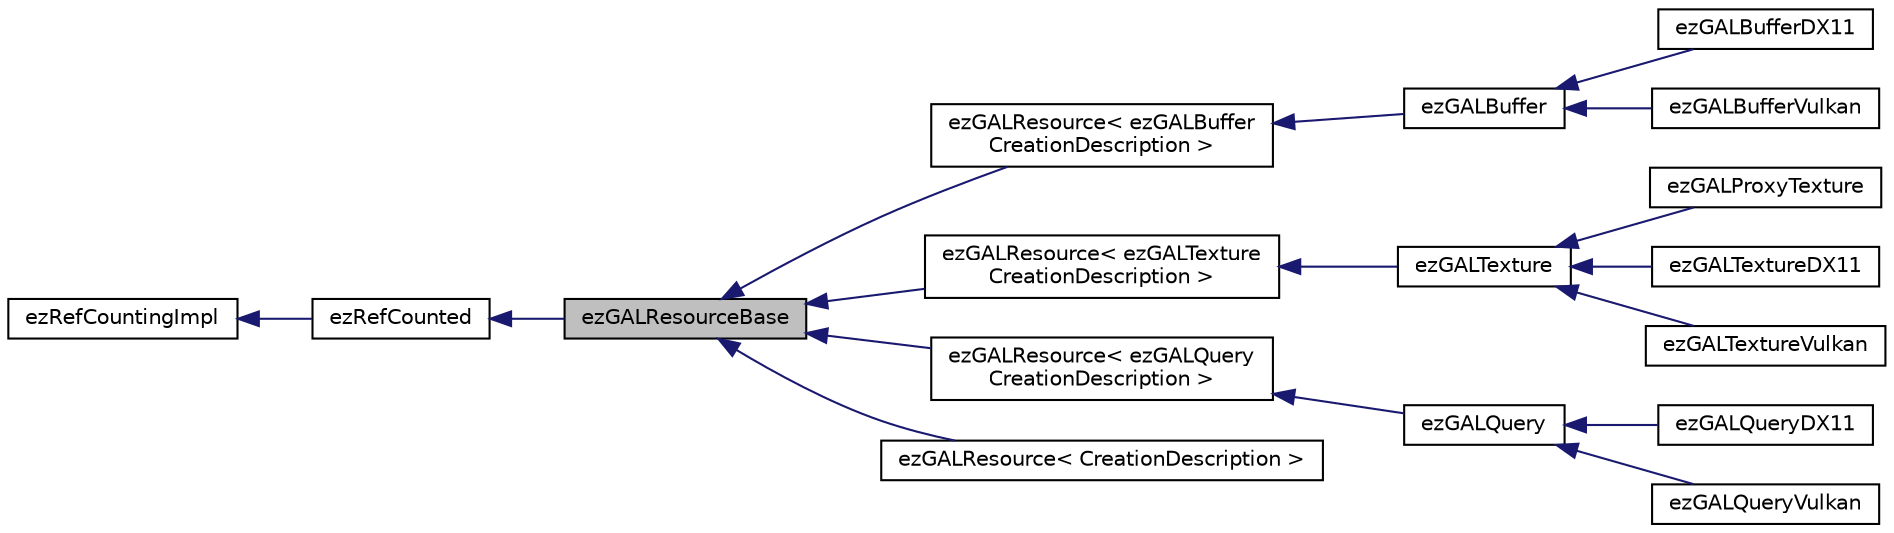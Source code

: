 digraph "ezGALResourceBase"
{
 // LATEX_PDF_SIZE
  edge [fontname="Helvetica",fontsize="10",labelfontname="Helvetica",labelfontsize="10"];
  node [fontname="Helvetica",fontsize="10",shape=record];
  rankdir="LR";
  Node1 [label="ezGALResourceBase",height=0.2,width=0.4,color="black", fillcolor="grey75", style="filled", fontcolor="black",tooltip=" "];
  Node2 -> Node1 [dir="back",color="midnightblue",fontsize="10",style="solid",fontname="Helvetica"];
  Node2 [label="ezRefCounted",height=0.2,width=0.4,color="black", fillcolor="white", style="filled",URL="$d2/d70/classez_ref_counted.htm",tooltip="Base class for reference counted objects."];
  Node3 -> Node2 [dir="back",color="midnightblue",fontsize="10",style="solid",fontname="Helvetica"];
  Node3 [label="ezRefCountingImpl",height=0.2,width=0.4,color="black", fillcolor="white", style="filled",URL="$d9/d13/classez_ref_counting_impl.htm",tooltip=" "];
  Node1 -> Node4 [dir="back",color="midnightblue",fontsize="10",style="solid",fontname="Helvetica"];
  Node4 [label="ezGALResource\< ezGALBuffer\lCreationDescription \>",height=0.2,width=0.4,color="black", fillcolor="white", style="filled",URL="$dd/dab/classez_g_a_l_resource.htm",tooltip=" "];
  Node4 -> Node5 [dir="back",color="midnightblue",fontsize="10",style="solid",fontname="Helvetica"];
  Node5 [label="ezGALBuffer",height=0.2,width=0.4,color="black", fillcolor="white", style="filled",URL="$d4/d5d/classez_g_a_l_buffer.htm",tooltip=" "];
  Node5 -> Node6 [dir="back",color="midnightblue",fontsize="10",style="solid",fontname="Helvetica"];
  Node6 [label="ezGALBufferDX11",height=0.2,width=0.4,color="black", fillcolor="white", style="filled",URL="$de/dbe/classez_g_a_l_buffer_d_x11.htm",tooltip=" "];
  Node5 -> Node7 [dir="back",color="midnightblue",fontsize="10",style="solid",fontname="Helvetica"];
  Node7 [label="ezGALBufferVulkan",height=0.2,width=0.4,color="black", fillcolor="white", style="filled",URL="$d9/d93/classez_g_a_l_buffer_vulkan.htm",tooltip=" "];
  Node1 -> Node8 [dir="back",color="midnightblue",fontsize="10",style="solid",fontname="Helvetica"];
  Node8 [label="ezGALResource\< ezGALTexture\lCreationDescription \>",height=0.2,width=0.4,color="black", fillcolor="white", style="filled",URL="$dd/dab/classez_g_a_l_resource.htm",tooltip=" "];
  Node8 -> Node9 [dir="back",color="midnightblue",fontsize="10",style="solid",fontname="Helvetica"];
  Node9 [label="ezGALTexture",height=0.2,width=0.4,color="black", fillcolor="white", style="filled",URL="$d3/db1/classez_g_a_l_texture.htm",tooltip=" "];
  Node9 -> Node10 [dir="back",color="midnightblue",fontsize="10",style="solid",fontname="Helvetica"];
  Node10 [label="ezGALProxyTexture",height=0.2,width=0.4,color="black", fillcolor="white", style="filled",URL="$dd/d56/classez_g_a_l_proxy_texture.htm",tooltip=" "];
  Node9 -> Node11 [dir="back",color="midnightblue",fontsize="10",style="solid",fontname="Helvetica"];
  Node11 [label="ezGALTextureDX11",height=0.2,width=0.4,color="black", fillcolor="white", style="filled",URL="$d5/dca/classez_g_a_l_texture_d_x11.htm",tooltip=" "];
  Node9 -> Node12 [dir="back",color="midnightblue",fontsize="10",style="solid",fontname="Helvetica"];
  Node12 [label="ezGALTextureVulkan",height=0.2,width=0.4,color="black", fillcolor="white", style="filled",URL="$d9/d0a/classez_g_a_l_texture_vulkan.htm",tooltip=" "];
  Node1 -> Node13 [dir="back",color="midnightblue",fontsize="10",style="solid",fontname="Helvetica"];
  Node13 [label="ezGALResource\< ezGALQuery\lCreationDescription \>",height=0.2,width=0.4,color="black", fillcolor="white", style="filled",URL="$dd/dab/classez_g_a_l_resource.htm",tooltip=" "];
  Node13 -> Node14 [dir="back",color="midnightblue",fontsize="10",style="solid",fontname="Helvetica"];
  Node14 [label="ezGALQuery",height=0.2,width=0.4,color="black", fillcolor="white", style="filled",URL="$d0/d02/classez_g_a_l_query.htm",tooltip=" "];
  Node14 -> Node15 [dir="back",color="midnightblue",fontsize="10",style="solid",fontname="Helvetica"];
  Node15 [label="ezGALQueryDX11",height=0.2,width=0.4,color="black", fillcolor="white", style="filled",URL="$d1/dce/classez_g_a_l_query_d_x11.htm",tooltip=" "];
  Node14 -> Node16 [dir="back",color="midnightblue",fontsize="10",style="solid",fontname="Helvetica"];
  Node16 [label="ezGALQueryVulkan",height=0.2,width=0.4,color="black", fillcolor="white", style="filled",URL="$d3/d99/classez_g_a_l_query_vulkan.htm",tooltip=" "];
  Node1 -> Node17 [dir="back",color="midnightblue",fontsize="10",style="solid",fontname="Helvetica"];
  Node17 [label="ezGALResource\< CreationDescription \>",height=0.2,width=0.4,color="black", fillcolor="white", style="filled",URL="$dd/dab/classez_g_a_l_resource.htm",tooltip="Base class for GAL resources, stores a creation description of the object and also allows for referen..."];
}
